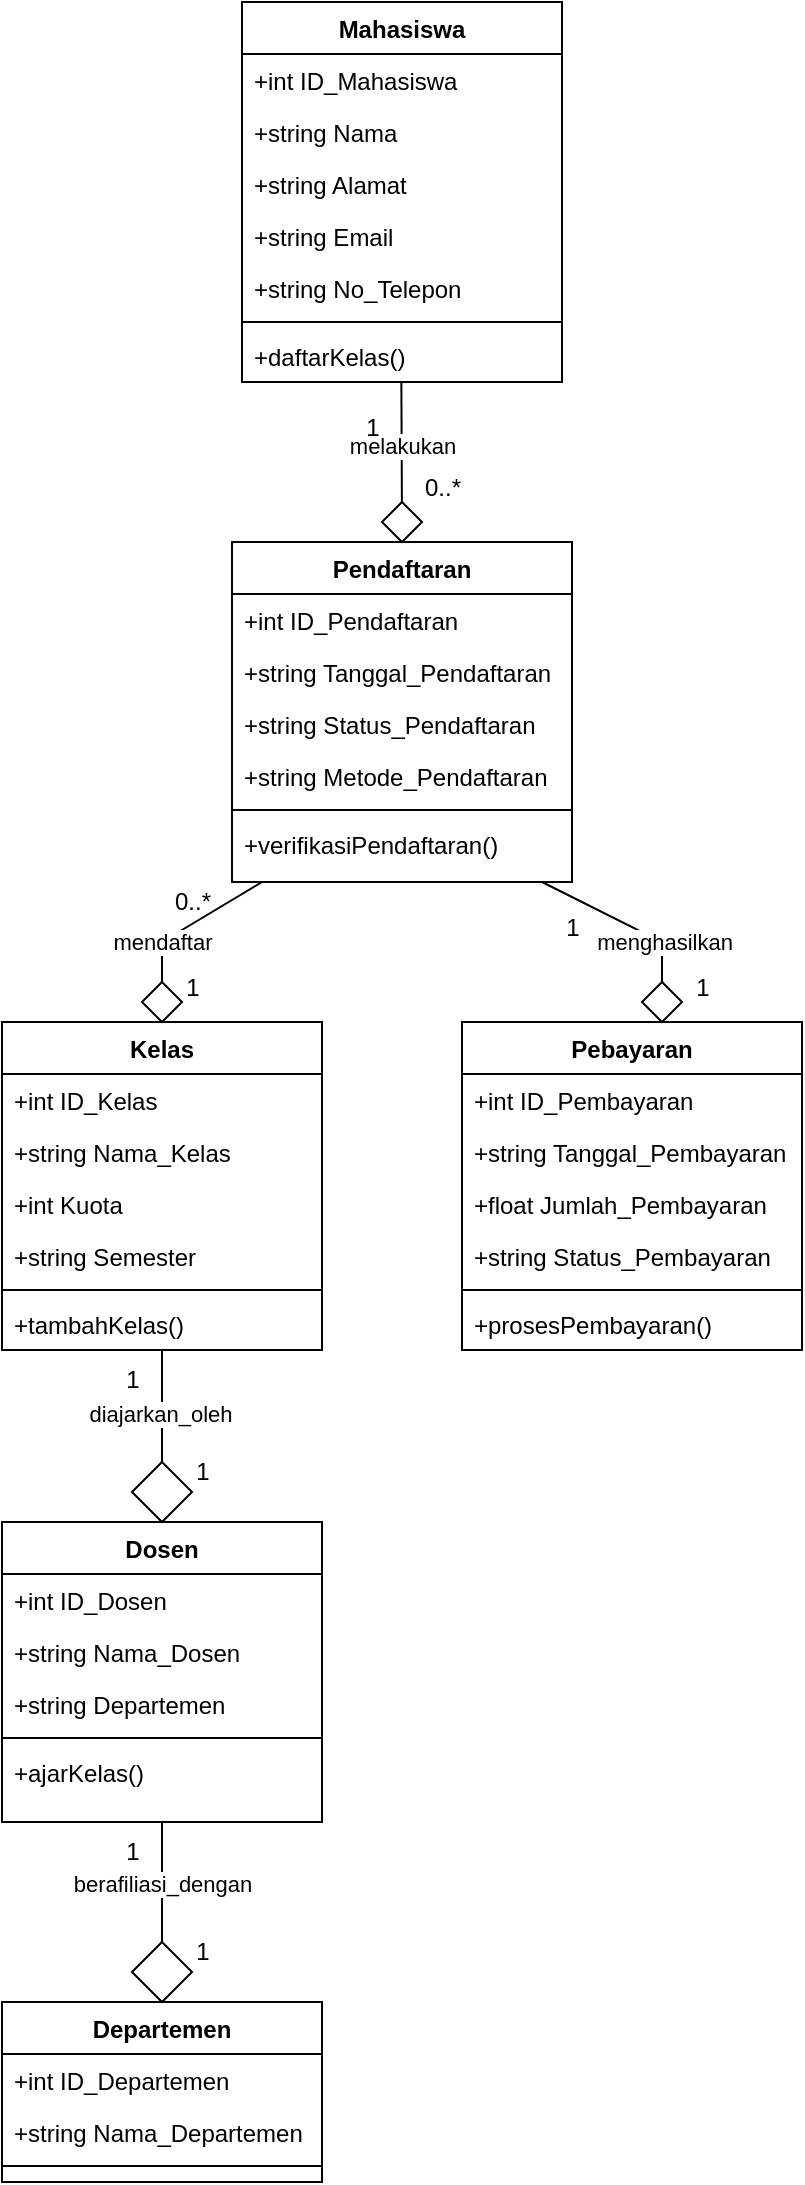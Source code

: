 <mxfile version="24.7.17">
  <diagram id="C5RBs43oDa-KdzZeNtuy" name="Page-1">
    <mxGraphModel grid="1" page="1" gridSize="10" guides="1" tooltips="1" connect="1" arrows="1" fold="1" pageScale="1" pageWidth="827" pageHeight="1169" math="0" shadow="0">
      <root>
        <mxCell id="WIyWlLk6GJQsqaUBKTNV-0" />
        <mxCell id="WIyWlLk6GJQsqaUBKTNV-1" parent="WIyWlLk6GJQsqaUBKTNV-0" />
        <mxCell id="zkfFHV4jXpPFQw0GAbJ--0" value="Mahasiswa" style="swimlane;fontStyle=1;align=center;verticalAlign=top;childLayout=stackLayout;horizontal=1;startSize=26;horizontalStack=0;resizeParent=1;resizeLast=0;collapsible=1;marginBottom=0;rounded=0;shadow=0;strokeWidth=1;" vertex="1" parent="WIyWlLk6GJQsqaUBKTNV-1">
          <mxGeometry x="220" y="120" width="160" height="190" as="geometry">
            <mxRectangle x="230" y="140" width="160" height="26" as="alternateBounds" />
          </mxGeometry>
        </mxCell>
        <mxCell id="zkfFHV4jXpPFQw0GAbJ--1" value="+int ID_Mahasiswa" style="text;align=left;verticalAlign=top;spacingLeft=4;spacingRight=4;overflow=hidden;rotatable=0;points=[[0,0.5],[1,0.5]];portConstraint=eastwest;" vertex="1" parent="zkfFHV4jXpPFQw0GAbJ--0">
          <mxGeometry y="26" width="160" height="26" as="geometry" />
        </mxCell>
        <mxCell id="zkfFHV4jXpPFQw0GAbJ--2" value="+string Nama" style="text;align=left;verticalAlign=top;spacingLeft=4;spacingRight=4;overflow=hidden;rotatable=0;points=[[0,0.5],[1,0.5]];portConstraint=eastwest;rounded=0;shadow=0;html=0;" vertex="1" parent="zkfFHV4jXpPFQw0GAbJ--0">
          <mxGeometry y="52" width="160" height="26" as="geometry" />
        </mxCell>
        <mxCell id="zkfFHV4jXpPFQw0GAbJ--3" value="+string Alamat" style="text;align=left;verticalAlign=top;spacingLeft=4;spacingRight=4;overflow=hidden;rotatable=0;points=[[0,0.5],[1,0.5]];portConstraint=eastwest;rounded=0;shadow=0;html=0;" vertex="1" parent="zkfFHV4jXpPFQw0GAbJ--0">
          <mxGeometry y="78" width="160" height="26" as="geometry" />
        </mxCell>
        <mxCell id="FiJ6SCp1F7Cs8Bj_MJ9a-0" value="+string Email" style="text;align=left;verticalAlign=top;spacingLeft=4;spacingRight=4;overflow=hidden;rotatable=0;points=[[0,0.5],[1,0.5]];portConstraint=eastwest;rounded=0;shadow=0;html=0;" vertex="1" parent="zkfFHV4jXpPFQw0GAbJ--0">
          <mxGeometry y="104" width="160" height="26" as="geometry" />
        </mxCell>
        <mxCell id="FiJ6SCp1F7Cs8Bj_MJ9a-1" value="+string No_Telepon" style="text;align=left;verticalAlign=top;spacingLeft=4;spacingRight=4;overflow=hidden;rotatable=0;points=[[0,0.5],[1,0.5]];portConstraint=eastwest;rounded=0;shadow=0;html=0;" vertex="1" parent="zkfFHV4jXpPFQw0GAbJ--0">
          <mxGeometry y="130" width="160" height="26" as="geometry" />
        </mxCell>
        <mxCell id="zkfFHV4jXpPFQw0GAbJ--4" value="" style="line;html=1;strokeWidth=1;align=left;verticalAlign=middle;spacingTop=-1;spacingLeft=3;spacingRight=3;rotatable=0;labelPosition=right;points=[];portConstraint=eastwest;" vertex="1" parent="zkfFHV4jXpPFQw0GAbJ--0">
          <mxGeometry y="156" width="160" height="8" as="geometry" />
        </mxCell>
        <mxCell id="zkfFHV4jXpPFQw0GAbJ--5" value="+daftarKelas()" style="text;align=left;verticalAlign=top;spacingLeft=4;spacingRight=4;overflow=hidden;rotatable=0;points=[[0,0.5],[1,0.5]];portConstraint=eastwest;" vertex="1" parent="zkfFHV4jXpPFQw0GAbJ--0">
          <mxGeometry y="164" width="160" height="26" as="geometry" />
        </mxCell>
        <mxCell id="zkfFHV4jXpPFQw0GAbJ--6" value="Pendaftaran" style="swimlane;fontStyle=1;align=center;verticalAlign=top;childLayout=stackLayout;horizontal=1;startSize=26;horizontalStack=0;resizeParent=1;resizeLast=0;collapsible=1;marginBottom=0;rounded=0;shadow=0;strokeWidth=1;" vertex="1" parent="WIyWlLk6GJQsqaUBKTNV-1">
          <mxGeometry x="215" y="390" width="170" height="170" as="geometry">
            <mxRectangle x="130" y="380" width="160" height="26" as="alternateBounds" />
          </mxGeometry>
        </mxCell>
        <mxCell id="zkfFHV4jXpPFQw0GAbJ--7" value="+int ID_Pendaftaran" style="text;align=left;verticalAlign=top;spacingLeft=4;spacingRight=4;overflow=hidden;rotatable=0;points=[[0,0.5],[1,0.5]];portConstraint=eastwest;" vertex="1" parent="zkfFHV4jXpPFQw0GAbJ--6">
          <mxGeometry y="26" width="170" height="26" as="geometry" />
        </mxCell>
        <mxCell id="zkfFHV4jXpPFQw0GAbJ--8" value="+string Tanggal_Pendaftaran" style="text;align=left;verticalAlign=top;spacingLeft=4;spacingRight=4;overflow=hidden;rotatable=0;points=[[0,0.5],[1,0.5]];portConstraint=eastwest;rounded=0;shadow=0;html=0;" vertex="1" parent="zkfFHV4jXpPFQw0GAbJ--6">
          <mxGeometry y="52" width="170" height="26" as="geometry" />
        </mxCell>
        <mxCell id="FiJ6SCp1F7Cs8Bj_MJ9a-3" value="+string Status_Pendaftaran" style="text;align=left;verticalAlign=top;spacingLeft=4;spacingRight=4;overflow=hidden;rotatable=0;points=[[0,0.5],[1,0.5]];portConstraint=eastwest;" vertex="1" parent="zkfFHV4jXpPFQw0GAbJ--6">
          <mxGeometry y="78" width="170" height="26" as="geometry" />
        </mxCell>
        <mxCell id="FiJ6SCp1F7Cs8Bj_MJ9a-2" value="+string Metode_Pendaftaran" style="text;align=left;verticalAlign=top;spacingLeft=4;spacingRight=4;overflow=hidden;rotatable=0;points=[[0,0.5],[1,0.5]];portConstraint=eastwest;" vertex="1" parent="zkfFHV4jXpPFQw0GAbJ--6">
          <mxGeometry y="104" width="170" height="26" as="geometry" />
        </mxCell>
        <mxCell id="zkfFHV4jXpPFQw0GAbJ--9" value="" style="line;html=1;strokeWidth=1;align=left;verticalAlign=middle;spacingTop=-1;spacingLeft=3;spacingRight=3;rotatable=0;labelPosition=right;points=[];portConstraint=eastwest;" vertex="1" parent="zkfFHV4jXpPFQw0GAbJ--6">
          <mxGeometry y="130" width="170" height="8" as="geometry" />
        </mxCell>
        <mxCell id="zkfFHV4jXpPFQw0GAbJ--11" value="+verifikasiPendaftaran()" style="text;align=left;verticalAlign=top;spacingLeft=4;spacingRight=4;overflow=hidden;rotatable=0;points=[[0,0.5],[1,0.5]];portConstraint=eastwest;" vertex="1" parent="zkfFHV4jXpPFQw0GAbJ--6">
          <mxGeometry y="138" width="170" height="26" as="geometry" />
        </mxCell>
        <mxCell id="zkfFHV4jXpPFQw0GAbJ--13" value="Kelas" style="swimlane;fontStyle=1;align=center;verticalAlign=top;childLayout=stackLayout;horizontal=1;startSize=26;horizontalStack=0;resizeParent=1;resizeLast=0;collapsible=1;marginBottom=0;rounded=0;shadow=0;strokeWidth=1;" vertex="1" parent="WIyWlLk6GJQsqaUBKTNV-1">
          <mxGeometry x="100" y="630" width="160" height="164" as="geometry">
            <mxRectangle x="340" y="380" width="170" height="26" as="alternateBounds" />
          </mxGeometry>
        </mxCell>
        <mxCell id="zkfFHV4jXpPFQw0GAbJ--14" value="+int ID_Kelas" style="text;align=left;verticalAlign=top;spacingLeft=4;spacingRight=4;overflow=hidden;rotatable=0;points=[[0,0.5],[1,0.5]];portConstraint=eastwest;" vertex="1" parent="zkfFHV4jXpPFQw0GAbJ--13">
          <mxGeometry y="26" width="160" height="26" as="geometry" />
        </mxCell>
        <mxCell id="FiJ6SCp1F7Cs8Bj_MJ9a-9" value="+string Nama_Kelas" style="text;align=left;verticalAlign=top;spacingLeft=4;spacingRight=4;overflow=hidden;rotatable=0;points=[[0,0.5],[1,0.5]];portConstraint=eastwest;" vertex="1" parent="zkfFHV4jXpPFQw0GAbJ--13">
          <mxGeometry y="52" width="160" height="26" as="geometry" />
        </mxCell>
        <mxCell id="FiJ6SCp1F7Cs8Bj_MJ9a-12" value="+int Kuota" style="text;align=left;verticalAlign=top;spacingLeft=4;spacingRight=4;overflow=hidden;rotatable=0;points=[[0,0.5],[1,0.5]];portConstraint=eastwest;" vertex="1" parent="zkfFHV4jXpPFQw0GAbJ--13">
          <mxGeometry y="78" width="160" height="26" as="geometry" />
        </mxCell>
        <mxCell id="FiJ6SCp1F7Cs8Bj_MJ9a-11" value="+string Semester" style="text;align=left;verticalAlign=top;spacingLeft=4;spacingRight=4;overflow=hidden;rotatable=0;points=[[0,0.5],[1,0.5]];portConstraint=eastwest;" vertex="1" parent="zkfFHV4jXpPFQw0GAbJ--13">
          <mxGeometry y="104" width="160" height="26" as="geometry" />
        </mxCell>
        <mxCell id="zkfFHV4jXpPFQw0GAbJ--15" value="" style="line;html=1;strokeWidth=1;align=left;verticalAlign=middle;spacingTop=-1;spacingLeft=3;spacingRight=3;rotatable=0;labelPosition=right;points=[];portConstraint=eastwest;" vertex="1" parent="zkfFHV4jXpPFQw0GAbJ--13">
          <mxGeometry y="130" width="160" height="8" as="geometry" />
        </mxCell>
        <mxCell id="FiJ6SCp1F7Cs8Bj_MJ9a-10" value="+tambahKelas()" style="text;align=left;verticalAlign=top;spacingLeft=4;spacingRight=4;overflow=hidden;rotatable=0;points=[[0,0.5],[1,0.5]];portConstraint=eastwest;" vertex="1" parent="zkfFHV4jXpPFQw0GAbJ--13">
          <mxGeometry y="138" width="160" height="22" as="geometry" />
        </mxCell>
        <mxCell id="FiJ6SCp1F7Cs8Bj_MJ9a-4" value="" style="endArrow=none;html=1;rounded=0;exitX=0.498;exitY=1.001;exitDx=0;exitDy=0;exitPerimeter=0;" edge="1" parent="WIyWlLk6GJQsqaUBKTNV-1" source="zkfFHV4jXpPFQw0GAbJ--5" target="FiJ6SCp1F7Cs8Bj_MJ9a-5">
          <mxGeometry width="50" height="50" relative="1" as="geometry">
            <mxPoint x="290" y="350" as="sourcePoint" />
            <mxPoint x="300" y="380" as="targetPoint" />
          </mxGeometry>
        </mxCell>
        <mxCell id="FiJ6SCp1F7Cs8Bj_MJ9a-6" value="melakukan" style="edgeLabel;html=1;align=center;verticalAlign=middle;resizable=0;points=[];" connectable="0" vertex="1" parent="FiJ6SCp1F7Cs8Bj_MJ9a-4">
          <mxGeometry x="0.049" relative="1" as="geometry">
            <mxPoint as="offset" />
          </mxGeometry>
        </mxCell>
        <mxCell id="FiJ6SCp1F7Cs8Bj_MJ9a-5" value="" style="rhombus;whiteSpace=wrap;html=1;" vertex="1" parent="WIyWlLk6GJQsqaUBKTNV-1">
          <mxGeometry x="290" y="370" width="20" height="20" as="geometry" />
        </mxCell>
        <mxCell id="FiJ6SCp1F7Cs8Bj_MJ9a-7" value="0..*" style="text;html=1;align=center;verticalAlign=middle;resizable=0;points=[];autosize=1;strokeColor=none;fillColor=none;" vertex="1" parent="WIyWlLk6GJQsqaUBKTNV-1">
          <mxGeometry x="300" y="348" width="40" height="30" as="geometry" />
        </mxCell>
        <mxCell id="FiJ6SCp1F7Cs8Bj_MJ9a-8" value="1" style="text;html=1;align=center;verticalAlign=middle;resizable=0;points=[];autosize=1;strokeColor=none;fillColor=none;" vertex="1" parent="WIyWlLk6GJQsqaUBKTNV-1">
          <mxGeometry x="270" y="318" width="30" height="30" as="geometry" />
        </mxCell>
        <mxCell id="FiJ6SCp1F7Cs8Bj_MJ9a-13" value="Pebayaran" style="swimlane;fontStyle=1;align=center;verticalAlign=top;childLayout=stackLayout;horizontal=1;startSize=26;horizontalStack=0;resizeParent=1;resizeLast=0;collapsible=1;marginBottom=0;rounded=0;shadow=0;strokeWidth=1;" vertex="1" parent="WIyWlLk6GJQsqaUBKTNV-1">
          <mxGeometry x="330" y="630" width="170" height="164" as="geometry">
            <mxRectangle x="340" y="380" width="170" height="26" as="alternateBounds" />
          </mxGeometry>
        </mxCell>
        <mxCell id="FiJ6SCp1F7Cs8Bj_MJ9a-14" value="+int ID_Pembayaran" style="text;align=left;verticalAlign=top;spacingLeft=4;spacingRight=4;overflow=hidden;rotatable=0;points=[[0,0.5],[1,0.5]];portConstraint=eastwest;" vertex="1" parent="FiJ6SCp1F7Cs8Bj_MJ9a-13">
          <mxGeometry y="26" width="170" height="26" as="geometry" />
        </mxCell>
        <mxCell id="FiJ6SCp1F7Cs8Bj_MJ9a-15" value="+string Tanggal_Pembayaran" style="text;align=left;verticalAlign=top;spacingLeft=4;spacingRight=4;overflow=hidden;rotatable=0;points=[[0,0.5],[1,0.5]];portConstraint=eastwest;" vertex="1" parent="FiJ6SCp1F7Cs8Bj_MJ9a-13">
          <mxGeometry y="52" width="170" height="26" as="geometry" />
        </mxCell>
        <mxCell id="FiJ6SCp1F7Cs8Bj_MJ9a-16" value="+float Jumlah_Pembayaran" style="text;align=left;verticalAlign=top;spacingLeft=4;spacingRight=4;overflow=hidden;rotatable=0;points=[[0,0.5],[1,0.5]];portConstraint=eastwest;" vertex="1" parent="FiJ6SCp1F7Cs8Bj_MJ9a-13">
          <mxGeometry y="78" width="170" height="26" as="geometry" />
        </mxCell>
        <mxCell id="FiJ6SCp1F7Cs8Bj_MJ9a-17" value="+string Status_Pembayaran" style="text;align=left;verticalAlign=top;spacingLeft=4;spacingRight=4;overflow=hidden;rotatable=0;points=[[0,0.5],[1,0.5]];portConstraint=eastwest;" vertex="1" parent="FiJ6SCp1F7Cs8Bj_MJ9a-13">
          <mxGeometry y="104" width="170" height="26" as="geometry" />
        </mxCell>
        <mxCell id="FiJ6SCp1F7Cs8Bj_MJ9a-18" value="" style="line;html=1;strokeWidth=1;align=left;verticalAlign=middle;spacingTop=-1;spacingLeft=3;spacingRight=3;rotatable=0;labelPosition=right;points=[];portConstraint=eastwest;" vertex="1" parent="FiJ6SCp1F7Cs8Bj_MJ9a-13">
          <mxGeometry y="130" width="170" height="8" as="geometry" />
        </mxCell>
        <mxCell id="FiJ6SCp1F7Cs8Bj_MJ9a-19" value="+prosesPembayaran()" style="text;align=left;verticalAlign=top;spacingLeft=4;spacingRight=4;overflow=hidden;rotatable=0;points=[[0,0.5],[1,0.5]];portConstraint=eastwest;" vertex="1" parent="FiJ6SCp1F7Cs8Bj_MJ9a-13">
          <mxGeometry y="138" width="170" height="22" as="geometry" />
        </mxCell>
        <mxCell id="FiJ6SCp1F7Cs8Bj_MJ9a-21" value="" style="endArrow=none;html=1;rounded=0;exitX=0.5;exitY=0;exitDx=0;exitDy=0;" edge="1" parent="WIyWlLk6GJQsqaUBKTNV-1" source="FiJ6SCp1F7Cs8Bj_MJ9a-22">
          <mxGeometry width="50" height="50" relative="1" as="geometry">
            <mxPoint x="270" y="710" as="sourcePoint" />
            <mxPoint x="230" y="560" as="targetPoint" />
            <Array as="points">
              <mxPoint x="180" y="590" />
            </Array>
          </mxGeometry>
        </mxCell>
        <mxCell id="FiJ6SCp1F7Cs8Bj_MJ9a-26" value="mendaftar" style="edgeLabel;html=1;align=center;verticalAlign=middle;resizable=0;points=[];" connectable="0" vertex="1" parent="FiJ6SCp1F7Cs8Bj_MJ9a-21">
          <mxGeometry x="-0.034" y="1" relative="1" as="geometry">
            <mxPoint x="-15" y="10" as="offset" />
          </mxGeometry>
        </mxCell>
        <mxCell id="FiJ6SCp1F7Cs8Bj_MJ9a-22" value="" style="rhombus;whiteSpace=wrap;html=1;" vertex="1" parent="WIyWlLk6GJQsqaUBKTNV-1">
          <mxGeometry x="170" y="610" width="20" height="20" as="geometry" />
        </mxCell>
        <mxCell id="FiJ6SCp1F7Cs8Bj_MJ9a-23" value="" style="endArrow=none;html=1;rounded=0;" edge="1" parent="WIyWlLk6GJQsqaUBKTNV-1">
          <mxGeometry width="50" height="50" relative="1" as="geometry">
            <mxPoint x="430" y="610" as="sourcePoint" />
            <mxPoint x="370" y="560" as="targetPoint" />
            <Array as="points">
              <mxPoint x="430" y="590" />
            </Array>
          </mxGeometry>
        </mxCell>
        <mxCell id="FiJ6SCp1F7Cs8Bj_MJ9a-25" value="menghasilkan" style="edgeLabel;html=1;align=center;verticalAlign=middle;resizable=0;points=[];" connectable="0" vertex="1" parent="FiJ6SCp1F7Cs8Bj_MJ9a-23">
          <mxGeometry x="-0.344" relative="1" as="geometry">
            <mxPoint x="8" y="4" as="offset" />
          </mxGeometry>
        </mxCell>
        <mxCell id="FiJ6SCp1F7Cs8Bj_MJ9a-24" value="" style="rhombus;whiteSpace=wrap;html=1;" vertex="1" parent="WIyWlLk6GJQsqaUBKTNV-1">
          <mxGeometry x="420" y="610" width="20" height="20" as="geometry" />
        </mxCell>
        <mxCell id="FiJ6SCp1F7Cs8Bj_MJ9a-27" value="0..*" style="text;html=1;align=center;verticalAlign=middle;resizable=0;points=[];autosize=1;strokeColor=none;fillColor=none;" vertex="1" parent="WIyWlLk6GJQsqaUBKTNV-1">
          <mxGeometry x="175" y="555" width="40" height="30" as="geometry" />
        </mxCell>
        <mxCell id="FiJ6SCp1F7Cs8Bj_MJ9a-28" value="1" style="text;html=1;align=center;verticalAlign=middle;resizable=0;points=[];autosize=1;strokeColor=none;fillColor=none;" vertex="1" parent="WIyWlLk6GJQsqaUBKTNV-1">
          <mxGeometry x="180" y="598" width="30" height="30" as="geometry" />
        </mxCell>
        <mxCell id="FiJ6SCp1F7Cs8Bj_MJ9a-29" value="1" style="text;html=1;align=center;verticalAlign=middle;resizable=0;points=[];autosize=1;strokeColor=none;fillColor=none;" vertex="1" parent="WIyWlLk6GJQsqaUBKTNV-1">
          <mxGeometry x="370" y="568" width="30" height="30" as="geometry" />
        </mxCell>
        <mxCell id="FiJ6SCp1F7Cs8Bj_MJ9a-30" value="1" style="text;html=1;align=center;verticalAlign=middle;resizable=0;points=[];autosize=1;strokeColor=none;fillColor=none;" vertex="1" parent="WIyWlLk6GJQsqaUBKTNV-1">
          <mxGeometry x="435" y="598" width="30" height="30" as="geometry" />
        </mxCell>
        <mxCell id="FiJ6SCp1F7Cs8Bj_MJ9a-31" value="Dosen" style="swimlane;fontStyle=1;align=center;verticalAlign=top;childLayout=stackLayout;horizontal=1;startSize=26;horizontalStack=0;resizeParent=1;resizeLast=0;collapsible=1;marginBottom=0;rounded=0;shadow=0;strokeWidth=1;" vertex="1" parent="WIyWlLk6GJQsqaUBKTNV-1">
          <mxGeometry x="100" y="880" width="160" height="150" as="geometry">
            <mxRectangle x="340" y="380" width="170" height="26" as="alternateBounds" />
          </mxGeometry>
        </mxCell>
        <mxCell id="FiJ6SCp1F7Cs8Bj_MJ9a-32" value="+int ID_Dosen" style="text;align=left;verticalAlign=top;spacingLeft=4;spacingRight=4;overflow=hidden;rotatable=0;points=[[0,0.5],[1,0.5]];portConstraint=eastwest;" vertex="1" parent="FiJ6SCp1F7Cs8Bj_MJ9a-31">
          <mxGeometry y="26" width="160" height="26" as="geometry" />
        </mxCell>
        <mxCell id="FiJ6SCp1F7Cs8Bj_MJ9a-33" value="+string Nama_Dosen" style="text;align=left;verticalAlign=top;spacingLeft=4;spacingRight=4;overflow=hidden;rotatable=0;points=[[0,0.5],[1,0.5]];portConstraint=eastwest;" vertex="1" parent="FiJ6SCp1F7Cs8Bj_MJ9a-31">
          <mxGeometry y="52" width="160" height="26" as="geometry" />
        </mxCell>
        <mxCell id="FiJ6SCp1F7Cs8Bj_MJ9a-34" value="+string Departemen" style="text;align=left;verticalAlign=top;spacingLeft=4;spacingRight=4;overflow=hidden;rotatable=0;points=[[0,0.5],[1,0.5]];portConstraint=eastwest;" vertex="1" parent="FiJ6SCp1F7Cs8Bj_MJ9a-31">
          <mxGeometry y="78" width="160" height="26" as="geometry" />
        </mxCell>
        <mxCell id="FiJ6SCp1F7Cs8Bj_MJ9a-36" value="" style="line;html=1;strokeWidth=1;align=left;verticalAlign=middle;spacingTop=-1;spacingLeft=3;spacingRight=3;rotatable=0;labelPosition=right;points=[];portConstraint=eastwest;" vertex="1" parent="FiJ6SCp1F7Cs8Bj_MJ9a-31">
          <mxGeometry y="104" width="160" height="8" as="geometry" />
        </mxCell>
        <mxCell id="FiJ6SCp1F7Cs8Bj_MJ9a-37" value="+ajarKelas()" style="text;align=left;verticalAlign=top;spacingLeft=4;spacingRight=4;overflow=hidden;rotatable=0;points=[[0,0.5],[1,0.5]];portConstraint=eastwest;" vertex="1" parent="FiJ6SCp1F7Cs8Bj_MJ9a-31">
          <mxGeometry y="112" width="160" height="22" as="geometry" />
        </mxCell>
        <mxCell id="FiJ6SCp1F7Cs8Bj_MJ9a-38" value="Departemen" style="swimlane;fontStyle=1;align=center;verticalAlign=top;childLayout=stackLayout;horizontal=1;startSize=26;horizontalStack=0;resizeParent=1;resizeLast=0;collapsible=1;marginBottom=0;rounded=0;shadow=0;strokeWidth=1;" vertex="1" parent="WIyWlLk6GJQsqaUBKTNV-1">
          <mxGeometry x="100" y="1120" width="160" height="90" as="geometry">
            <mxRectangle x="340" y="380" width="170" height="26" as="alternateBounds" />
          </mxGeometry>
        </mxCell>
        <mxCell id="FiJ6SCp1F7Cs8Bj_MJ9a-39" value="+int ID_Departemen" style="text;align=left;verticalAlign=top;spacingLeft=4;spacingRight=4;overflow=hidden;rotatable=0;points=[[0,0.5],[1,0.5]];portConstraint=eastwest;" vertex="1" parent="FiJ6SCp1F7Cs8Bj_MJ9a-38">
          <mxGeometry y="26" width="160" height="26" as="geometry" />
        </mxCell>
        <mxCell id="FiJ6SCp1F7Cs8Bj_MJ9a-40" value="+string Nama_Departemen" style="text;align=left;verticalAlign=top;spacingLeft=4;spacingRight=4;overflow=hidden;rotatable=0;points=[[0,0.5],[1,0.5]];portConstraint=eastwest;" vertex="1" parent="FiJ6SCp1F7Cs8Bj_MJ9a-38">
          <mxGeometry y="52" width="160" height="26" as="geometry" />
        </mxCell>
        <mxCell id="FiJ6SCp1F7Cs8Bj_MJ9a-42" value="" style="line;html=1;strokeWidth=1;align=left;verticalAlign=middle;spacingTop=-1;spacingLeft=3;spacingRight=3;rotatable=0;labelPosition=right;points=[];portConstraint=eastwest;" vertex="1" parent="FiJ6SCp1F7Cs8Bj_MJ9a-38">
          <mxGeometry y="78" width="160" height="8" as="geometry" />
        </mxCell>
        <mxCell id="FiJ6SCp1F7Cs8Bj_MJ9a-44" value="" style="rhombus;whiteSpace=wrap;html=1;" vertex="1" parent="WIyWlLk6GJQsqaUBKTNV-1">
          <mxGeometry x="165" y="850" width="30" height="30" as="geometry" />
        </mxCell>
        <mxCell id="FiJ6SCp1F7Cs8Bj_MJ9a-45" value="" style="rhombus;whiteSpace=wrap;html=1;" vertex="1" parent="WIyWlLk6GJQsqaUBKTNV-1">
          <mxGeometry x="165" y="1090" width="30" height="30" as="geometry" />
        </mxCell>
        <mxCell id="FiJ6SCp1F7Cs8Bj_MJ9a-46" value="" style="endArrow=none;html=1;rounded=0;entryX=0.5;entryY=1;entryDx=0;entryDy=0;exitX=0.5;exitY=0;exitDx=0;exitDy=0;" edge="1" parent="WIyWlLk6GJQsqaUBKTNV-1" source="FiJ6SCp1F7Cs8Bj_MJ9a-44" target="zkfFHV4jXpPFQw0GAbJ--13">
          <mxGeometry width="50" height="50" relative="1" as="geometry">
            <mxPoint x="200" y="1010" as="sourcePoint" />
            <mxPoint x="250" y="960" as="targetPoint" />
          </mxGeometry>
        </mxCell>
        <mxCell id="FiJ6SCp1F7Cs8Bj_MJ9a-48" value="diajarkan_oleh" style="edgeLabel;html=1;align=center;verticalAlign=middle;resizable=0;points=[];" connectable="0" vertex="1" parent="FiJ6SCp1F7Cs8Bj_MJ9a-46">
          <mxGeometry x="-0.119" y="1" relative="1" as="geometry">
            <mxPoint as="offset" />
          </mxGeometry>
        </mxCell>
        <mxCell id="FiJ6SCp1F7Cs8Bj_MJ9a-47" value="" style="endArrow=none;html=1;rounded=0;exitX=0.5;exitY=0;exitDx=0;exitDy=0;entryX=0.5;entryY=1;entryDx=0;entryDy=0;" edge="1" parent="WIyWlLk6GJQsqaUBKTNV-1" source="FiJ6SCp1F7Cs8Bj_MJ9a-45" target="FiJ6SCp1F7Cs8Bj_MJ9a-31">
          <mxGeometry width="50" height="50" relative="1" as="geometry">
            <mxPoint x="170" y="1080" as="sourcePoint" />
            <mxPoint x="220" y="1030" as="targetPoint" />
          </mxGeometry>
        </mxCell>
        <mxCell id="FiJ6SCp1F7Cs8Bj_MJ9a-49" value="berafiliasi_dengan" style="edgeLabel;html=1;align=center;verticalAlign=middle;resizable=0;points=[];" connectable="0" vertex="1" parent="FiJ6SCp1F7Cs8Bj_MJ9a-47">
          <mxGeometry x="-0.014" relative="1" as="geometry">
            <mxPoint as="offset" />
          </mxGeometry>
        </mxCell>
        <mxCell id="FiJ6SCp1F7Cs8Bj_MJ9a-50" value="1" style="text;html=1;align=center;verticalAlign=middle;resizable=0;points=[];autosize=1;strokeColor=none;fillColor=none;" vertex="1" parent="WIyWlLk6GJQsqaUBKTNV-1">
          <mxGeometry x="150" y="794" width="30" height="30" as="geometry" />
        </mxCell>
        <mxCell id="FiJ6SCp1F7Cs8Bj_MJ9a-51" value="1" style="text;html=1;align=center;verticalAlign=middle;resizable=0;points=[];autosize=1;strokeColor=none;fillColor=none;" vertex="1" parent="WIyWlLk6GJQsqaUBKTNV-1">
          <mxGeometry x="185" y="840" width="30" height="30" as="geometry" />
        </mxCell>
        <mxCell id="FiJ6SCp1F7Cs8Bj_MJ9a-52" value="1" style="text;html=1;align=center;verticalAlign=middle;resizable=0;points=[];autosize=1;strokeColor=none;fillColor=none;" vertex="1" parent="WIyWlLk6GJQsqaUBKTNV-1">
          <mxGeometry x="150" y="1030" width="30" height="30" as="geometry" />
        </mxCell>
        <mxCell id="FiJ6SCp1F7Cs8Bj_MJ9a-53" value="1" style="text;html=1;align=center;verticalAlign=middle;resizable=0;points=[];autosize=1;strokeColor=none;fillColor=none;" vertex="1" parent="WIyWlLk6GJQsqaUBKTNV-1">
          <mxGeometry x="185" y="1080" width="30" height="30" as="geometry" />
        </mxCell>
      </root>
    </mxGraphModel>
  </diagram>
</mxfile>

